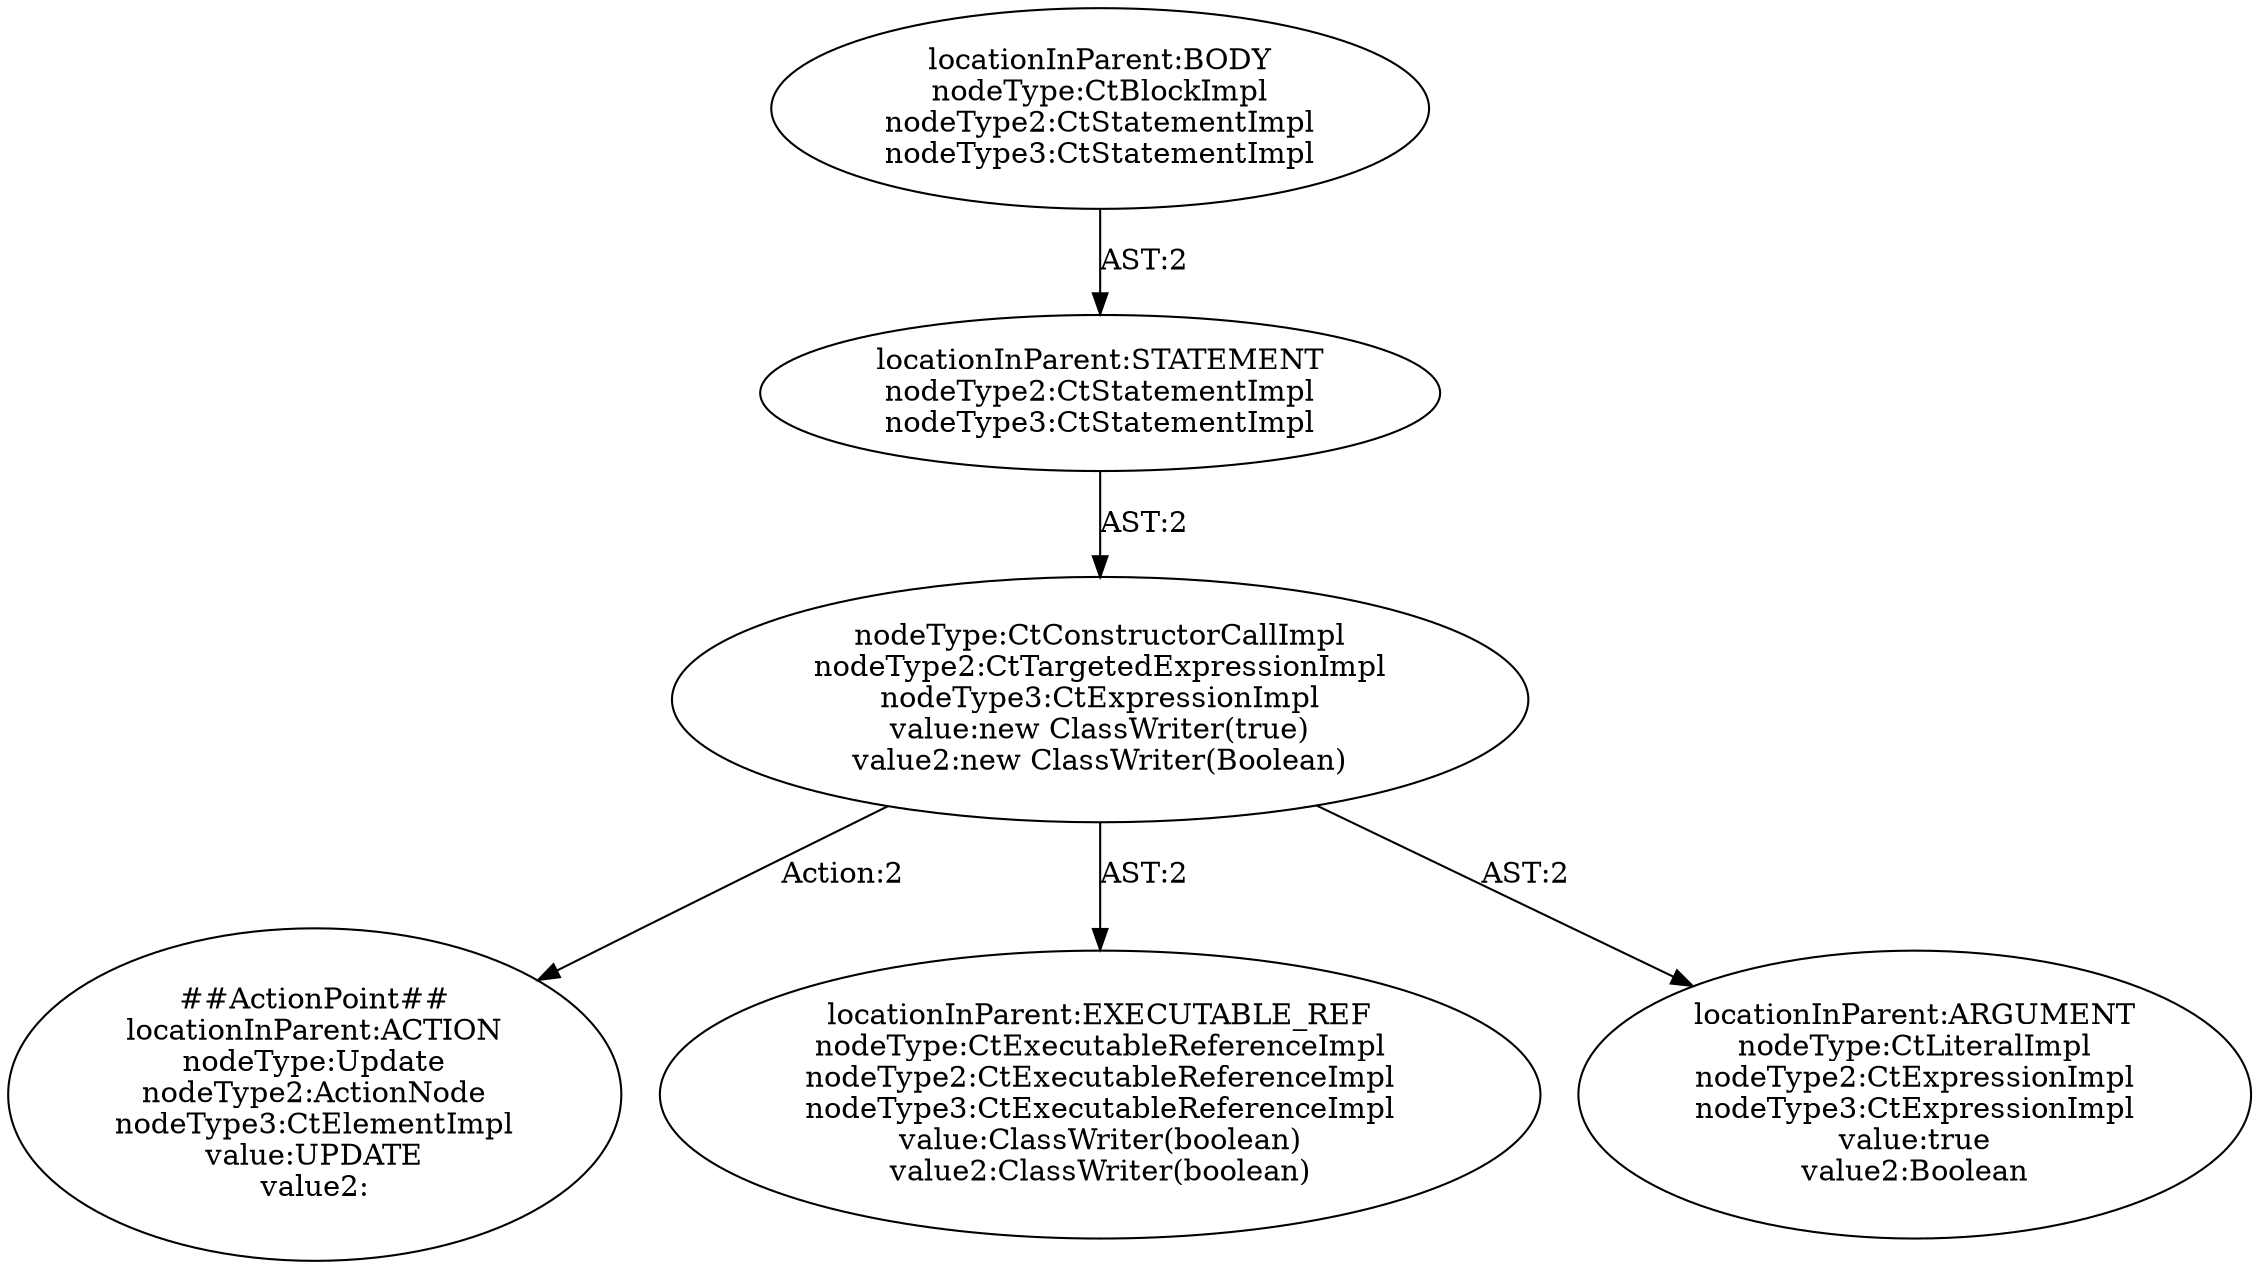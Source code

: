 digraph "Pattern" {
0 [label="##ActionPoint##
locationInParent:ACTION
nodeType:Update
nodeType2:ActionNode
nodeType3:CtElementImpl
value:UPDATE
value2:" shape=ellipse]
1 [label="nodeType:CtConstructorCallImpl
nodeType2:CtTargetedExpressionImpl
nodeType3:CtExpressionImpl
value:new ClassWriter(true)
value2:new ClassWriter(Boolean)" shape=ellipse]
2 [label="locationInParent:STATEMENT
nodeType2:CtStatementImpl
nodeType3:CtStatementImpl" shape=ellipse]
3 [label="locationInParent:BODY
nodeType:CtBlockImpl
nodeType2:CtStatementImpl
nodeType3:CtStatementImpl" shape=ellipse]
4 [label="locationInParent:EXECUTABLE_REF
nodeType:CtExecutableReferenceImpl
nodeType2:CtExecutableReferenceImpl
nodeType3:CtExecutableReferenceImpl
value:ClassWriter(boolean)
value2:ClassWriter(boolean)" shape=ellipse]
5 [label="locationInParent:ARGUMENT
nodeType:CtLiteralImpl
nodeType2:CtExpressionImpl
nodeType3:CtExpressionImpl
value:true
value2:Boolean" shape=ellipse]
1 -> 0 [label="Action:2"];
1 -> 4 [label="AST:2"];
1 -> 5 [label="AST:2"];
2 -> 1 [label="AST:2"];
3 -> 2 [label="AST:2"];
}